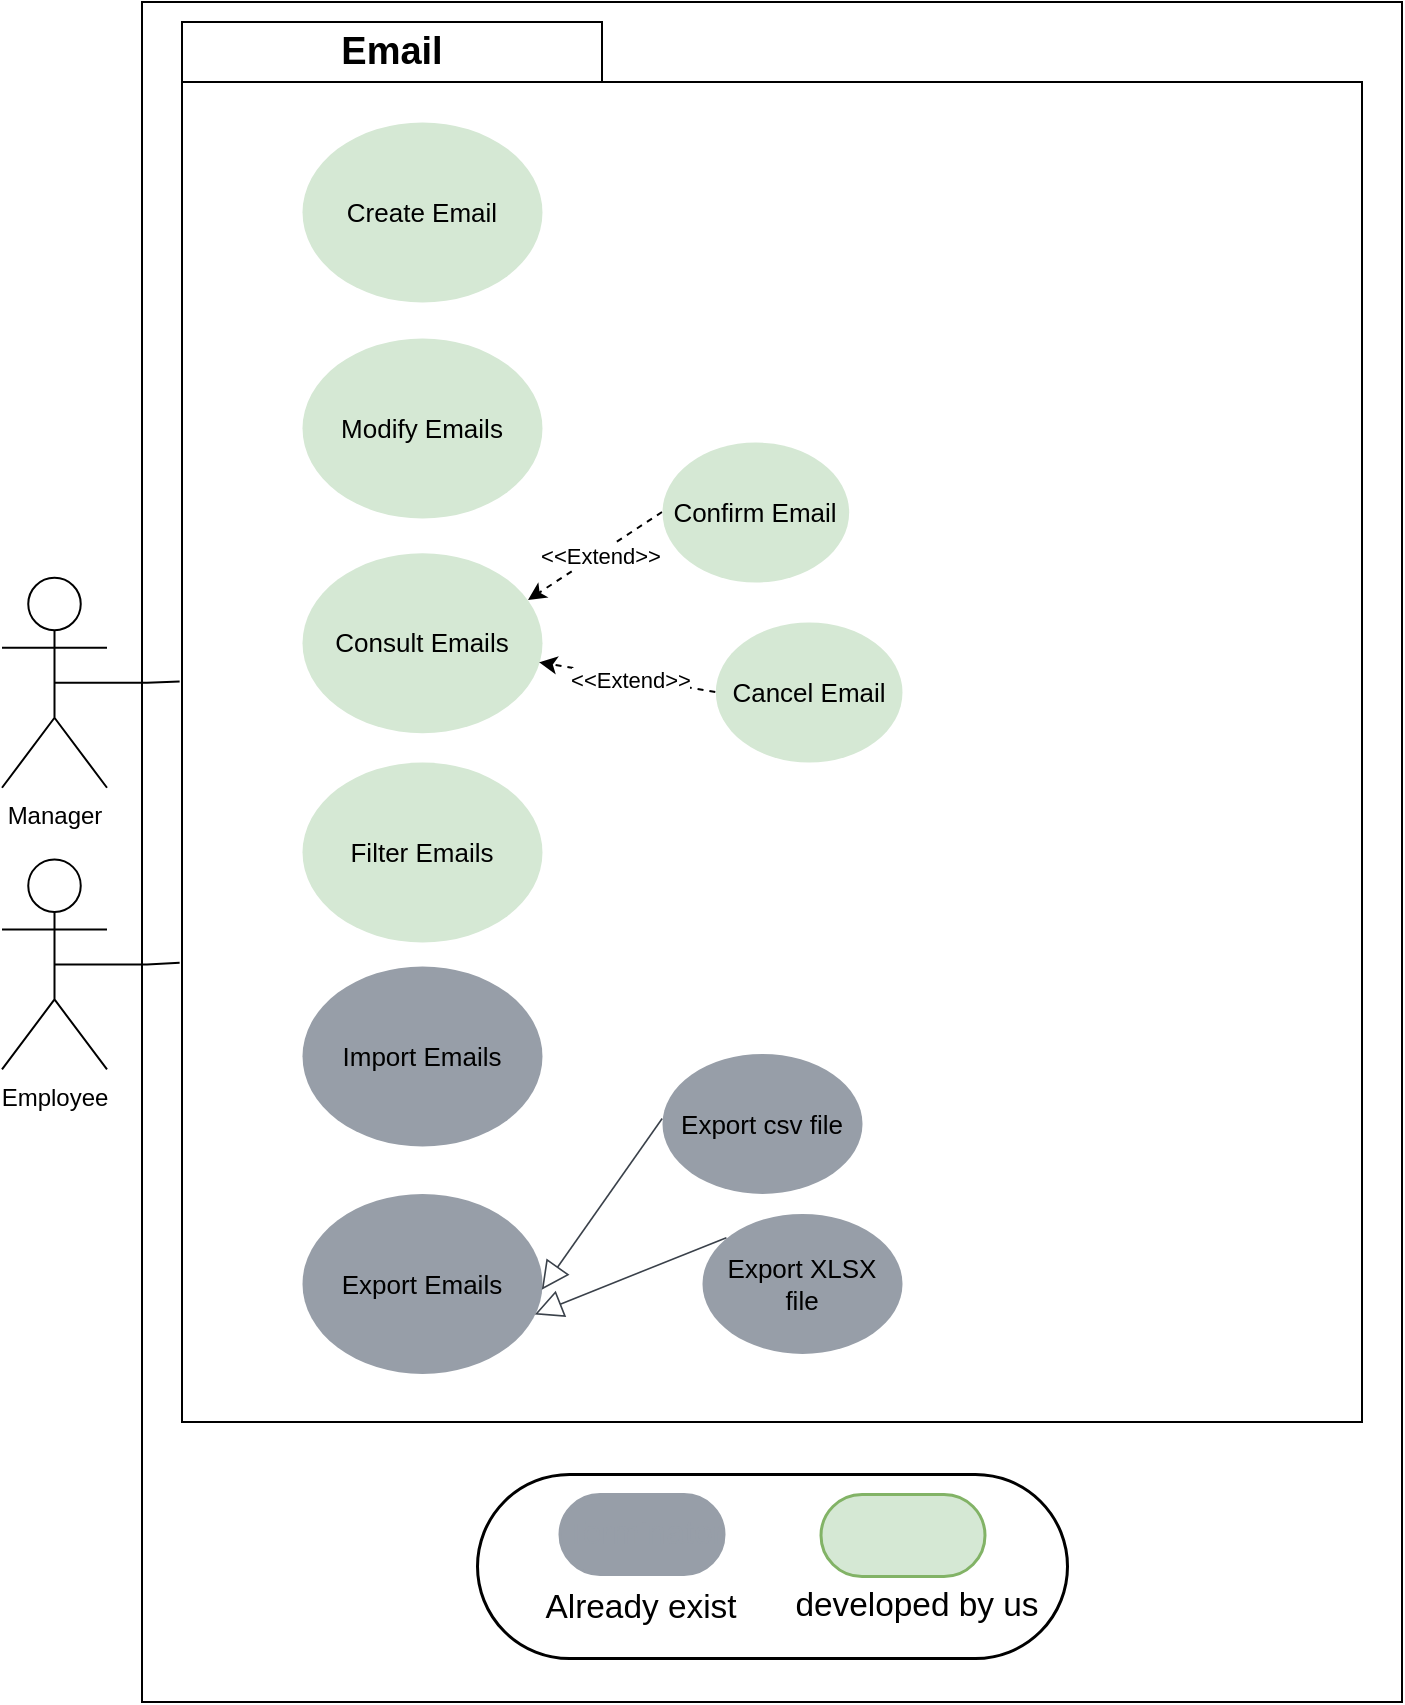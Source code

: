 <mxfile version="27.1.1">
  <diagram name="Page-1" id="5Rc6Ezho4QFnXNCgOh6-">
    <mxGraphModel dx="2722" dy="958" grid="1" gridSize="10" guides="1" tooltips="1" connect="1" arrows="1" fold="1" page="1" pageScale="1" pageWidth="827" pageHeight="1169" math="0" shadow="0">
      <root>
        <mxCell id="0" />
        <mxCell id="1" parent="0" />
        <mxCell id="T7Y7Nt0oXqHKT2gE6_8J-78" value="" style="rounded=0;whiteSpace=wrap;html=1;" parent="1" vertex="1">
          <mxGeometry x="-410" y="150" width="630" height="850" as="geometry" />
        </mxCell>
        <mxCell id="T7Y7Nt0oXqHKT2gE6_8J-1" value="Email" style="shape=folder;fontStyle=1;tabWidth=210;tabHeight=30;tabPosition=left;html=1;boundedLbl=1;labelInHeader=1;container=0;collapsible=0;whiteSpace=wrap;fontSize=19;" parent="1" vertex="1">
          <mxGeometry x="-390" y="160" width="590" height="700" as="geometry" />
        </mxCell>
        <mxCell id="T7Y7Nt0oXqHKT2gE6_8J-2" value="Manager" style="shape=umlActor;verticalLabelPosition=bottom;verticalAlign=top;html=1;outlineConnect=0;" parent="1" vertex="1">
          <mxGeometry x="-480" y="437.88" width="52.5" height="105" as="geometry" />
        </mxCell>
        <mxCell id="T7Y7Nt0oXqHKT2gE6_8J-5" value="Export csv file" style="html=1;overflow=block;blockSpacing=1;whiteSpace=wrap;ellipse;fontSize=13;spacing=3.8;strokeOpacity=0;fillOpacity=100;rounded=1;absoluteArcSize=1;arcSize=9;fillColor=#979ea8;strokeWidth=1.5;lucidId=2WIeNPYyiRF.;" parent="1" vertex="1">
          <mxGeometry x="-150.0" y="675.712" width="100" height="70" as="geometry" />
        </mxCell>
        <mxCell id="T7Y7Nt0oXqHKT2gE6_8J-6" value="Export XLSX file" style="html=1;overflow=block;blockSpacing=1;whiteSpace=wrap;ellipse;fontSize=13;spacing=3.8;strokeOpacity=0;fillOpacity=100;rounded=1;absoluteArcSize=1;arcSize=9;fillColor=#979ea8;strokeWidth=1.5;lucidId=oXIemN2lJ.WZ;" parent="1" vertex="1">
          <mxGeometry x="-130" y="755.712" width="100" height="70" as="geometry" />
        </mxCell>
        <mxCell id="T7Y7Nt0oXqHKT2gE6_8J-23" value="Import Emails" style="html=1;overflow=block;blockSpacing=1;whiteSpace=wrap;ellipse;fontSize=13;spacing=3.8;strokeOpacity=0;fillOpacity=100;rounded=1;absoluteArcSize=1;arcSize=9;fillColor=#979ea8;strokeWidth=1.5;lucidId=~yIeRCyaMfPm;" parent="1" vertex="1">
          <mxGeometry x="-330" y="631.996" width="120" height="90" as="geometry" />
        </mxCell>
        <mxCell id="T7Y7Nt0oXqHKT2gE6_8J-24" value="Modify Emails" style="html=1;overflow=block;blockSpacing=1;whiteSpace=wrap;ellipse;fontSize=13;spacing=3.8;strokeOpacity=0;fillOpacity=100;rounded=1;absoluteArcSize=1;arcSize=9;fillColor=#d5e8d4;strokeWidth=1.5;lucidId=1yIeQ48BPR4-;strokeColor=#82b366;" parent="1" vertex="1">
          <mxGeometry x="-330" y="318.002" width="120" height="90" as="geometry" />
        </mxCell>
        <mxCell id="T7Y7Nt0oXqHKT2gE6_8J-25" value="Create Email" style="html=1;overflow=block;blockSpacing=1;whiteSpace=wrap;ellipse;fontSize=13;spacing=3.8;strokeOpacity=0;fillOpacity=100;rounded=1;absoluteArcSize=1;arcSize=9;fillColor=#d5e8d4;strokeWidth=1.5;lucidId=~xIeha3OeAVz;strokeColor=#82b366;" parent="1" vertex="1">
          <mxGeometry x="-330" y="209.999" width="120" height="90" as="geometry" />
        </mxCell>
        <mxCell id="T7Y7Nt0oXqHKT2gE6_8J-26" value="Export Emails" style="html=1;overflow=block;blockSpacing=1;whiteSpace=wrap;ellipse;fontSize=13;spacing=3.8;strokeOpacity=0;fillOpacity=100;rounded=1;absoluteArcSize=1;arcSize=9;fillColor=#979ea8;strokeWidth=1.5;lucidId=1VIeGqV82j3G;" parent="1" vertex="1">
          <mxGeometry x="-330" y="745.713" width="120" height="90" as="geometry" />
        </mxCell>
        <mxCell id="T7Y7Nt0oXqHKT2gE6_8J-27" value="" style="html=1;jettySize=18;whiteSpace=wrap;fontSize=13;strokeColor=#3a414a;strokeOpacity=100;strokeWidth=0.8;rounded=0;startArrow=none;endArrow=block;endFill=0;endSize=12;exitX=0.122;exitY=0.173;exitPerimeter=0;entryX=0.97;entryY=0.672;entryPerimeter=0;lucidId=KYIeURdQv7Vc;" parent="1" source="T7Y7Nt0oXqHKT2gE6_8J-6" target="T7Y7Nt0oXqHKT2gE6_8J-26" edge="1">
          <mxGeometry width="100" height="100" relative="1" as="geometry">
            <Array as="points" />
          </mxGeometry>
        </mxCell>
        <mxCell id="T7Y7Nt0oXqHKT2gE6_8J-28" value="" style="html=1;jettySize=18;whiteSpace=wrap;fontSize=13;strokeColor=#3a414a;strokeOpacity=100;strokeWidth=0.8;rounded=0;startArrow=none;endArrow=block;endFill=0;endSize=12;exitX=0.001;exitY=0.465;exitPerimeter=0;entryX=0.999;entryY=0.535;entryPerimeter=0;lucidId=GYIe1NvaI2Ca;" parent="1" source="T7Y7Nt0oXqHKT2gE6_8J-5" target="T7Y7Nt0oXqHKT2gE6_8J-26" edge="1">
          <mxGeometry width="100" height="100" relative="1" as="geometry">
            <Array as="points" />
          </mxGeometry>
        </mxCell>
        <mxCell id="T7Y7Nt0oXqHKT2gE6_8J-29" value="Consult Emails" style="html=1;overflow=block;blockSpacing=1;whiteSpace=wrap;ellipse;fontSize=13;spacing=3.8;strokeOpacity=0;fillOpacity=100;rounded=1;absoluteArcSize=1;arcSize=9;fillColor=#d5e8d4;strokeWidth=1.5;lucidId=1yIeQ48BPR4-;strokeColor=#82b366;" parent="1" vertex="1">
          <mxGeometry x="-330" y="425.353" width="120" height="90" as="geometry" />
        </mxCell>
        <mxCell id="T7Y7Nt0oXqHKT2gE6_8J-30" style="edgeStyle=orthogonalEdgeStyle;rounded=0;orthogonalLoop=1;jettySize=auto;html=1;exitX=0.5;exitY=0.5;exitDx=0;exitDy=0;exitPerimeter=0;entryX=-0.002;entryY=0.471;entryDx=0;entryDy=0;entryPerimeter=0;endArrow=none;startFill=0;" parent="1" source="T7Y7Nt0oXqHKT2gE6_8J-2" target="T7Y7Nt0oXqHKT2gE6_8J-1" edge="1">
          <mxGeometry relative="1" as="geometry" />
        </mxCell>
        <mxCell id="T7Y7Nt0oXqHKT2gE6_8J-31" value="Employee" style="shape=umlActor;verticalLabelPosition=bottom;verticalAlign=top;html=1;outlineConnect=0;" parent="1" vertex="1">
          <mxGeometry x="-480" y="578.71" width="52.5" height="105" as="geometry" />
        </mxCell>
        <mxCell id="T7Y7Nt0oXqHKT2gE6_8J-32" style="edgeStyle=orthogonalEdgeStyle;rounded=0;orthogonalLoop=1;jettySize=auto;html=1;exitX=0.5;exitY=0.5;exitDx=0;exitDy=0;exitPerimeter=0;entryX=-0.002;entryY=0.672;entryDx=0;entryDy=0;entryPerimeter=0;endArrow=none;startFill=0;" parent="1" source="T7Y7Nt0oXqHKT2gE6_8J-31" target="T7Y7Nt0oXqHKT2gE6_8J-1" edge="1">
          <mxGeometry relative="1" as="geometry" />
        </mxCell>
        <mxCell id="T7Y7Nt0oXqHKT2gE6_8J-67" value="Filter Emails" style="html=1;overflow=block;blockSpacing=1;whiteSpace=wrap;ellipse;fontSize=13;spacing=3.8;strokeOpacity=0;fillOpacity=100;rounded=1;absoluteArcSize=1;arcSize=9;fillColor=#d5e8d4;strokeWidth=1.5;lucidId=1yIeQ48BPR4-;strokeColor=#82b366;" parent="1" vertex="1">
          <mxGeometry x="-330" y="530.003" width="120" height="90" as="geometry" />
        </mxCell>
        <mxCell id="T7Y7Nt0oXqHKT2gE6_8J-68" style="rounded=0;orthogonalLoop=1;jettySize=auto;html=1;exitX=0;exitY=0.5;exitDx=0;exitDy=0;dashed=1;" parent="1" source="T7Y7Nt0oXqHKT2gE6_8J-70" edge="1">
          <mxGeometry relative="1" as="geometry">
            <mxPoint x="-217" y="449" as="targetPoint" />
          </mxGeometry>
        </mxCell>
        <mxCell id="T7Y7Nt0oXqHKT2gE6_8J-69" value="&amp;lt;&amp;lt;Extend&amp;gt;&amp;gt;" style="edgeLabel;html=1;align=center;verticalAlign=middle;resizable=0;points=[];" parent="T7Y7Nt0oXqHKT2gE6_8J-68" vertex="1" connectable="0">
          <mxGeometry x="-0.036" y="1" relative="1" as="geometry">
            <mxPoint as="offset" />
          </mxGeometry>
        </mxCell>
        <mxCell id="T7Y7Nt0oXqHKT2gE6_8J-70" value="Confirm Email" style="html=1;overflow=block;blockSpacing=1;whiteSpace=wrap;ellipse;fontSize=13;spacing=3.8;strokeOpacity=0;fillOpacity=100;rounded=1;absoluteArcSize=1;arcSize=9;fillColor=#d5e8d4;strokeWidth=1.5;lucidId=1yIeQ48BPR4-;strokeColor=#82b366;" parent="1" vertex="1">
          <mxGeometry x="-150" y="370.003" width="93.34" height="70" as="geometry" />
        </mxCell>
        <mxCell id="T7Y7Nt0oXqHKT2gE6_8J-75" style="rounded=0;orthogonalLoop=1;jettySize=auto;html=1;exitX=0;exitY=0.5;exitDx=0;exitDy=0;dashed=1;" parent="1" source="T7Y7Nt0oXqHKT2gE6_8J-77" target="T7Y7Nt0oXqHKT2gE6_8J-29" edge="1">
          <mxGeometry relative="1" as="geometry">
            <mxPoint x="-230.34" y="539.87" as="targetPoint" />
          </mxGeometry>
        </mxCell>
        <mxCell id="T7Y7Nt0oXqHKT2gE6_8J-76" value="&amp;lt;&amp;lt;Extend&amp;gt;&amp;gt;" style="edgeLabel;html=1;align=center;verticalAlign=middle;resizable=0;points=[];" parent="T7Y7Nt0oXqHKT2gE6_8J-75" vertex="1" connectable="0">
          <mxGeometry x="-0.036" y="1" relative="1" as="geometry">
            <mxPoint as="offset" />
          </mxGeometry>
        </mxCell>
        <mxCell id="T7Y7Nt0oXqHKT2gE6_8J-77" value="Cancel Email" style="html=1;overflow=block;blockSpacing=1;whiteSpace=wrap;ellipse;fontSize=13;spacing=3.8;strokeOpacity=0;fillOpacity=100;rounded=1;absoluteArcSize=1;arcSize=9;fillColor=#d5e8d4;strokeWidth=1.5;lucidId=1yIeQ48BPR4-;strokeColor=#82b366;" parent="1" vertex="1">
          <mxGeometry x="-123.34" y="460.003" width="93.34" height="70" as="geometry" />
        </mxCell>
        <mxCell id="T7Y7Nt0oXqHKT2gE6_8J-79" value="" style="group" parent="1" vertex="1" connectable="0">
          <mxGeometry x="-242.5" y="886" width="295" height="92" as="geometry" />
        </mxCell>
        <mxCell id="T7Y7Nt0oXqHKT2gE6_8J-80" value="" style="html=1;overflow=block;blockSpacing=1;whiteSpace=wrap;fontSize=16.7;fontColor=default;spacing=3.8;strokeOpacity=100;fillOpacity=100;rounded=1;absoluteArcSize=1;arcSize=162;fillColor=#ffffff;strokeWidth=1.5;lucidId=qHtdmG4HjMHo;container=0;collapsible=0;" parent="T7Y7Nt0oXqHKT2gE6_8J-79" vertex="1">
          <mxGeometry width="295" height="92" as="geometry" />
        </mxCell>
        <mxCell id="T7Y7Nt0oXqHKT2gE6_8J-81" value="Terminator" style="html=1;overflow=block;blockSpacing=1;whiteSpace=wrap;fontSize=16.7;fontColor=#979ea8;spacing=3.8;strokeColor=#979ea8;strokeOpacity=100;fillOpacity=100;rounded=1;absoluteArcSize=1;arcSize=75;fillColor=#979ea8;strokeWidth=1.5;lucidId=IHtdpJWPwF3h;" parent="T7Y7Nt0oXqHKT2gE6_8J-79" vertex="1">
          <mxGeometry x="41.25" y="10" width="82" height="40" as="geometry" />
        </mxCell>
        <mxCell id="T7Y7Nt0oXqHKT2gE6_8J-82" value="" style="html=1;overflow=block;blockSpacing=1;whiteSpace=wrap;fontSize=16.7;spacing=3.8;strokeColor=#82b366;strokeOpacity=100;fillOpacity=100;rounded=1;absoluteArcSize=1;arcSize=82;fillColor=#d5e8d4;strokeWidth=1.5;lucidId=SHtdkWkZQMI-;" parent="T7Y7Nt0oXqHKT2gE6_8J-79" vertex="1">
          <mxGeometry x="171.75" y="10" width="82" height="41" as="geometry" />
        </mxCell>
        <mxCell id="T7Y7Nt0oXqHKT2gE6_8J-83" value="Already exist" style="html=1;overflow=block;blockSpacing=1;whiteSpace=wrap;fontSize=16.7;spacing=0;strokeOpacity=100;rounded=1;absoluteArcSize=1;arcSize=9;fillColor=none;strokeWidth=NaN;strokeColor=none;lucidId=mItdmbgDk1Mh;" parent="T7Y7Nt0oXqHKT2gE6_8J-79" vertex="1">
          <mxGeometry x="20" y="51" width="123" height="31" as="geometry" />
        </mxCell>
        <mxCell id="T7Y7Nt0oXqHKT2gE6_8J-84" value="developed by us" style="html=1;overflow=block;blockSpacing=1;whiteSpace=wrap;fontSize=16.7;spacing=0;strokeOpacity=100;rounded=1;absoluteArcSize=1;arcSize=9;fillColor=none;strokeWidth=NaN;strokeColor=none;lucidId=SItdEPhbv4RO;" parent="T7Y7Nt0oXqHKT2gE6_8J-79" vertex="1">
          <mxGeometry x="158.5" y="50" width="123" height="31" as="geometry" />
        </mxCell>
      </root>
    </mxGraphModel>
  </diagram>
</mxfile>
